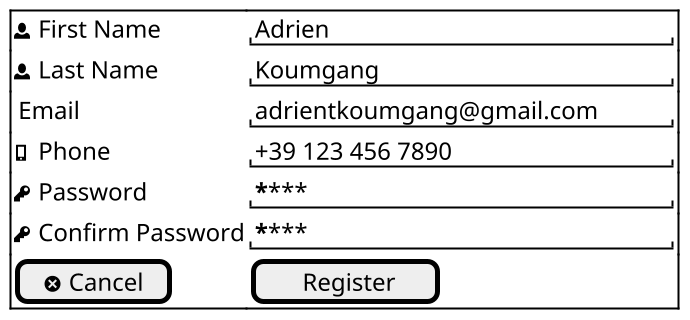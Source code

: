 @startsalt
scale 2
{+
  <&person> First Name     | "Adrien                    "
  <&person> Last Name      | "Koumgang                  "
  <&email> Email           | "adrientkoumgang@gmail.com "
  <&phone> Phone           | "+39 123 456 7890          "
  <&key> Password          | "********                  "
  <&key> Confirm Password  | "********                  "

  [<&circle-x> Cancel]     | [<&account-plus> Register]
}
@endsalt

